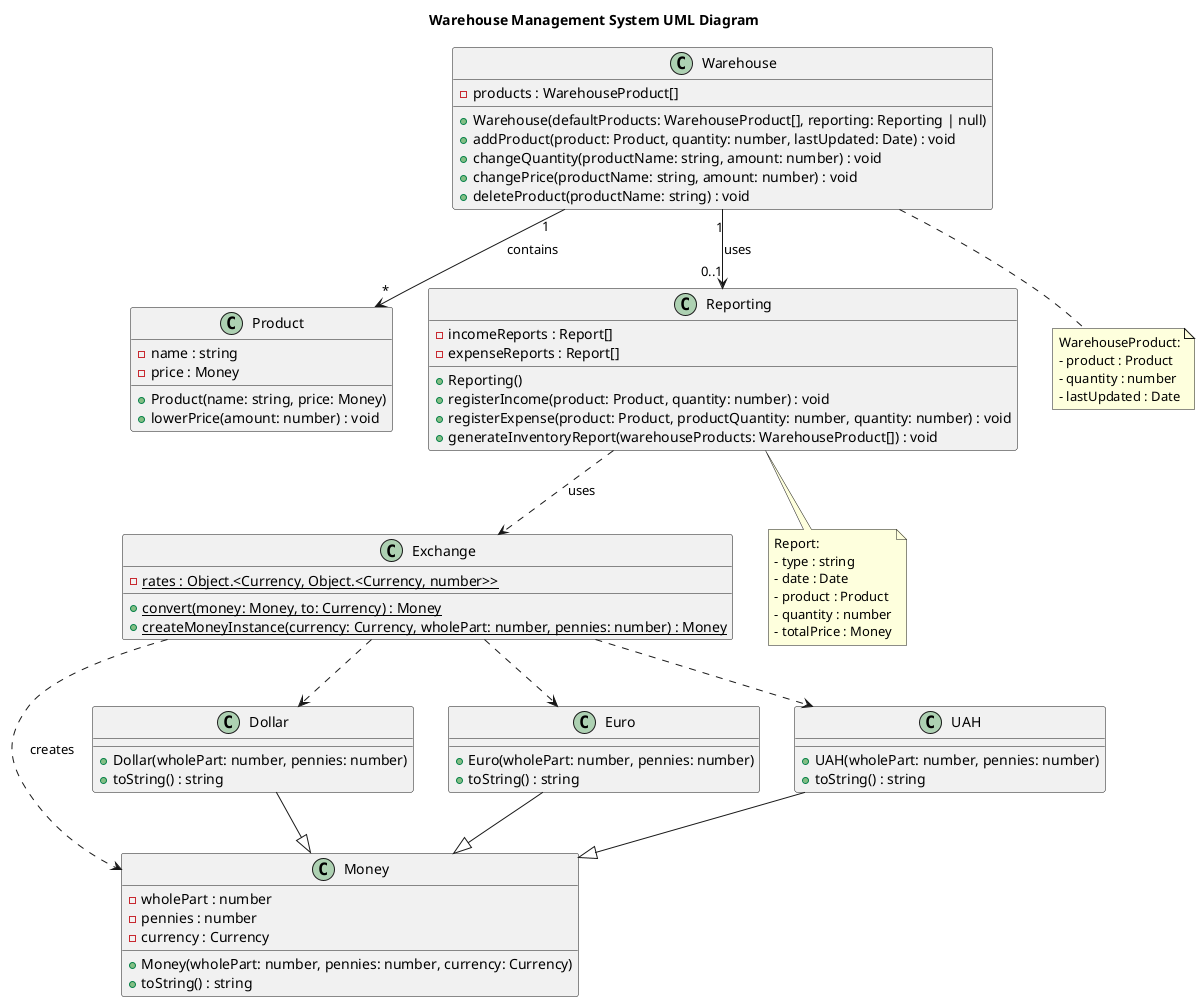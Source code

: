 @startuml
title Warehouse Management System UML Diagram

' Define enums and types if needed
' Note: "Currency" is defined as a union type ("USD" | "EUR" | "UAH") in the code

' Base class for money
class Money {
  - wholePart : number
  - pennies : number
  - currency : Currency
  + Money(wholePart: number, pennies: number, currency: Currency)
  + toString() : string
}

' Derived classes for specific currencies
class Dollar {
  + Dollar(wholePart: number, pennies: number)
  + toString() : string
}
class Euro {
  + Euro(wholePart: number, pennies: number)
  + toString() : string
}
class UAH {
  + UAH(wholePart: number, pennies: number)
  + toString() : string
}

Dollar --|> Money
Euro --|> Money
UAH --|> Money

' Exchange class (static methods)
class Exchange {
  {static} - rates : Object.<Currency, Object.<Currency, number>>
  {static} + convert(money: Money, to: Currency) : Money
  {static} + createMoneyInstance(currency: Currency, wholePart: number, pennies: number) : Money
}

' Product class
class Product {
  - name : string
  - price : Money
  + Product(name: string, price: Money)
  + lowerPrice(amount: number) : void
}

' Warehouse class
class Warehouse {
  - products : WarehouseProduct[]
  + Warehouse(defaultProducts: WarehouseProduct[], reporting: Reporting | null)
  + addProduct(product: Product, quantity: number, lastUpdated: Date) : void
  + changeQuantity(productName: string, amount: number) : void
  + changePrice(productName: string, amount: number) : void
  + deleteProduct(productName: string) : void
}

' Reporting class
class Reporting {
  - incomeReports : Report[]
  - expenseReports : Report[]
  + Reporting()
  + registerIncome(product: Product, quantity: number) : void
  + registerExpense(product: Product, productQuantity: number, quantity: number) : void
  + generateInventoryReport(warehouseProducts: WarehouseProduct[]) : void
}

' Relationships
Warehouse "1" --> "*" Product : contains
Warehouse "1" --> "0..1" Reporting : uses

Exchange ..> Money : creates
Exchange ..> Dollar
Exchange ..> Euro
Exchange ..> UAH

Reporting ..> Exchange : uses

' Note: WarehouseProduct and Report are defined as typedefs in the code.
' They can be represented as notes or stereotypes if needed.
note "WarehouseProduct:\n- product : Product\n- quantity : number\n- lastUpdated : Date" as NP
note "Report:\n- type : string\n- date : Date\n- product : Product\n- quantity : number\n- totalPrice : Money" as NR

Warehouse .. NP
Reporting .. NR

@enduml
